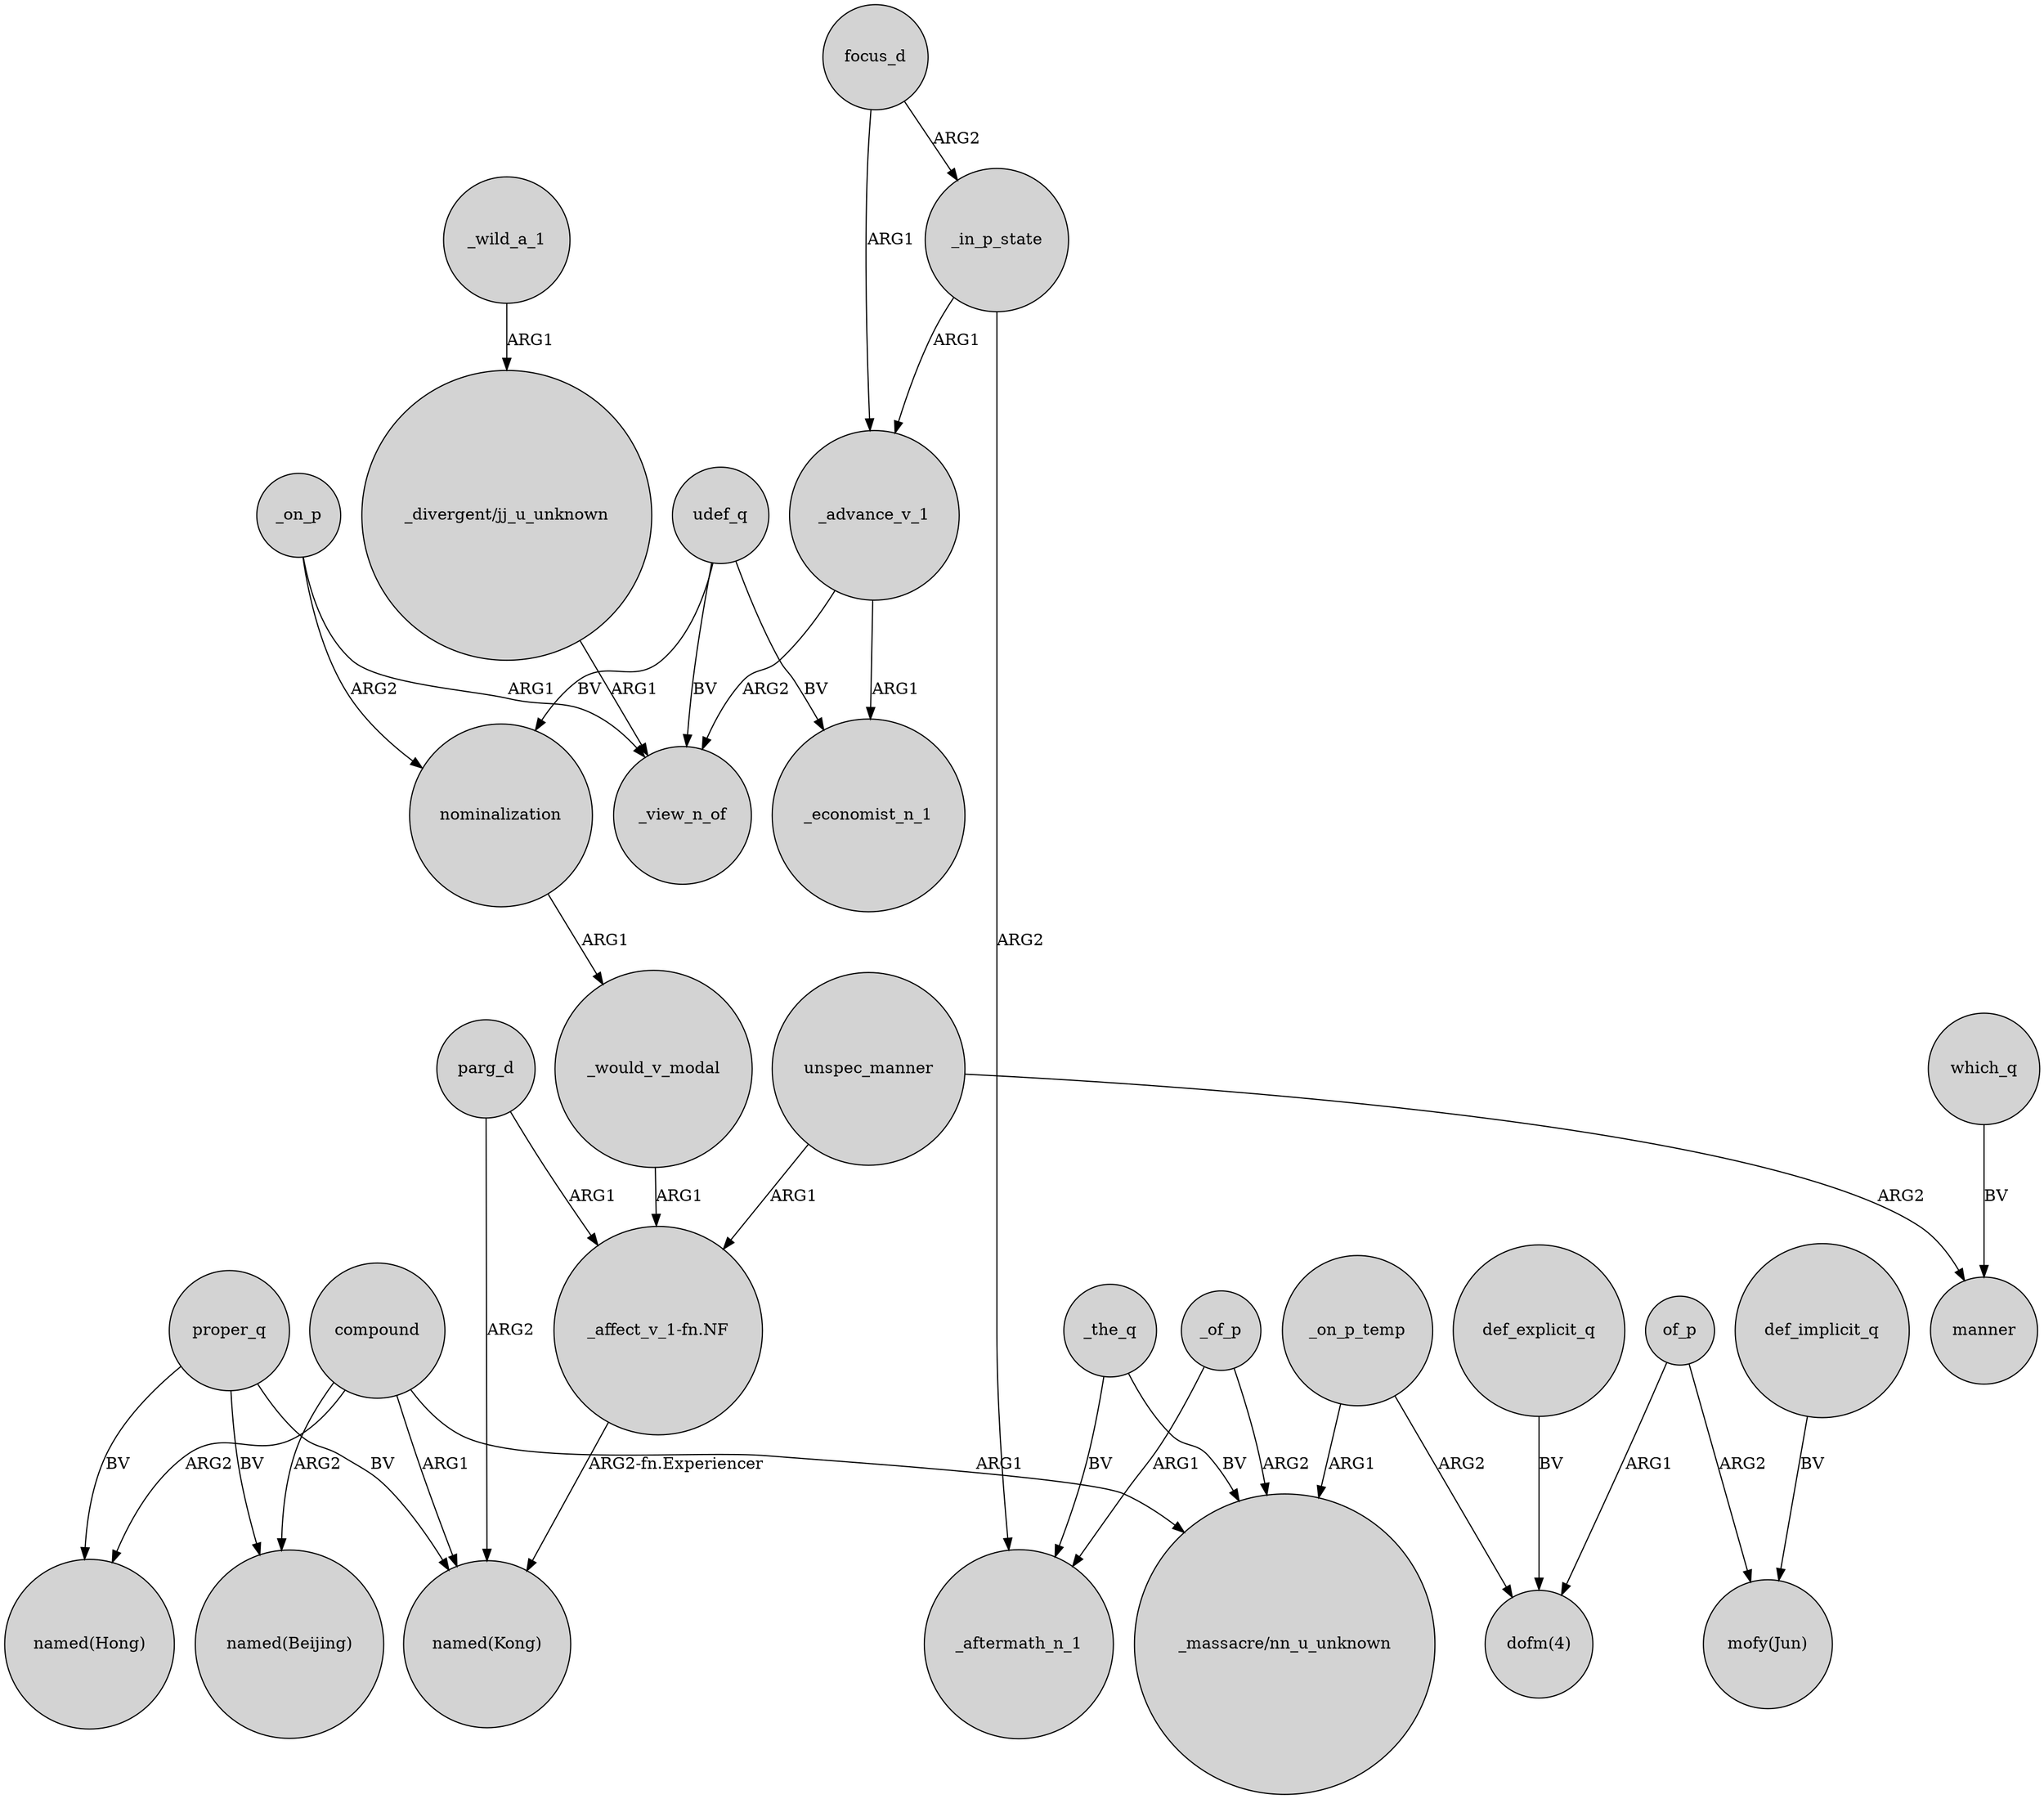 digraph {
	node [shape=circle style=filled]
	nominalization -> _would_v_modal [label=ARG1]
	def_explicit_q -> "dofm(4)" [label=BV]
	of_p -> "mofy(Jun)" [label=ARG2]
	_on_p -> nominalization [label=ARG2]
	_would_v_modal -> "_affect_v_1-fn.NF" [label=ARG1]
	focus_d -> _in_p_state [label=ARG2]
	_in_p_state -> _advance_v_1 [label=ARG1]
	compound -> "named(Hong)" [label=ARG2]
	_on_p -> _view_n_of [label=ARG1]
	udef_q -> _economist_n_1 [label=BV]
	which_q -> manner [label=BV]
	proper_q -> "named(Hong)" [label=BV]
	focus_d -> _advance_v_1 [label=ARG1]
	_advance_v_1 -> _view_n_of [label=ARG2]
	_the_q -> "_massacre/nn_u_unknown" [label=BV]
	def_implicit_q -> "mofy(Jun)" [label=BV]
	_the_q -> _aftermath_n_1 [label=BV]
	"_affect_v_1-fn.NF" -> "named(Kong)" [label="ARG2-fn.Experiencer"]
	parg_d -> "_affect_v_1-fn.NF" [label=ARG1]
	_on_p_temp -> "_massacre/nn_u_unknown" [label=ARG1]
	_in_p_state -> _aftermath_n_1 [label=ARG2]
	proper_q -> "named(Kong)" [label=BV]
	_of_p -> _aftermath_n_1 [label=ARG1]
	_on_p_temp -> "dofm(4)" [label=ARG2]
	_wild_a_1 -> "_divergent/jj_u_unknown" [label=ARG1]
	compound -> "_massacre/nn_u_unknown" [label=ARG1]
	parg_d -> "named(Kong)" [label=ARG2]
	"_divergent/jj_u_unknown" -> _view_n_of [label=ARG1]
	udef_q -> nominalization [label=BV]
	_advance_v_1 -> _economist_n_1 [label=ARG1]
	compound -> "named(Beijing)" [label=ARG2]
	unspec_manner -> "_affect_v_1-fn.NF" [label=ARG1]
	_of_p -> "_massacre/nn_u_unknown" [label=ARG2]
	udef_q -> _view_n_of [label=BV]
	unspec_manner -> manner [label=ARG2]
	compound -> "named(Kong)" [label=ARG1]
	of_p -> "dofm(4)" [label=ARG1]
	proper_q -> "named(Beijing)" [label=BV]
}
